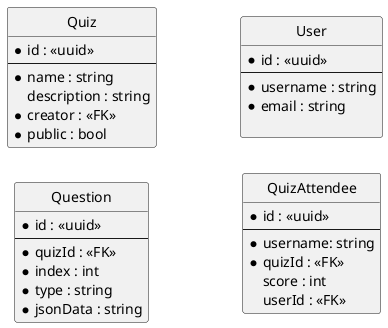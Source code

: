 @startuml BrainByte

!pragma ratio 0.8

left to right direction
hide circles

entity Quiz {
    * id : <<uuid>>
    ---
    * name : string
      description : string
    * creator : <<FK>>
    * public : bool
}

entity Question {
    * id : <<uuid>>
    ---
    * quizId : <<FK>>
    * index : int
    * type : string
    * jsonData : string
}

entity User {
    * id : <<uuid>>
    ---
    * username : string
    * email : string
    
}

entity QuizAttendee {
    * id : <<uuid>>
    ---
    * username: string
    * quizId : <<FK>>
    score : int
    userId : <<FK>>
}

@enduml